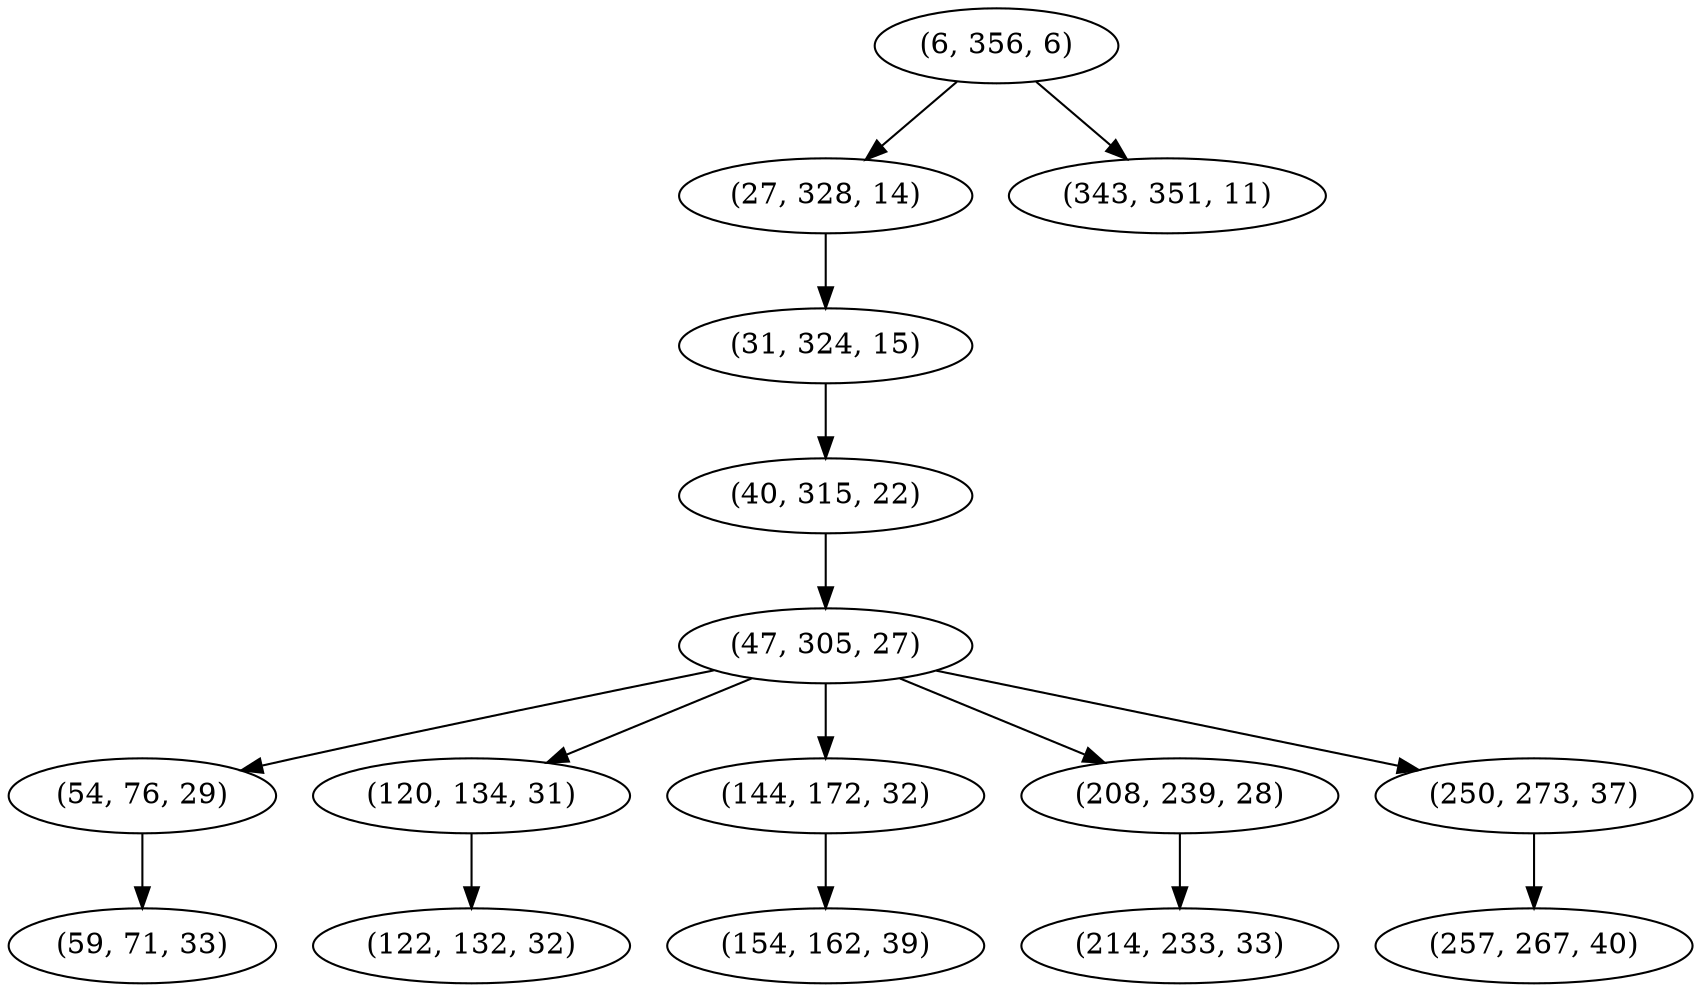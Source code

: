 digraph tree {
    "(6, 356, 6)";
    "(27, 328, 14)";
    "(31, 324, 15)";
    "(40, 315, 22)";
    "(47, 305, 27)";
    "(54, 76, 29)";
    "(59, 71, 33)";
    "(120, 134, 31)";
    "(122, 132, 32)";
    "(144, 172, 32)";
    "(154, 162, 39)";
    "(208, 239, 28)";
    "(214, 233, 33)";
    "(250, 273, 37)";
    "(257, 267, 40)";
    "(343, 351, 11)";
    "(6, 356, 6)" -> "(27, 328, 14)";
    "(6, 356, 6)" -> "(343, 351, 11)";
    "(27, 328, 14)" -> "(31, 324, 15)";
    "(31, 324, 15)" -> "(40, 315, 22)";
    "(40, 315, 22)" -> "(47, 305, 27)";
    "(47, 305, 27)" -> "(54, 76, 29)";
    "(47, 305, 27)" -> "(120, 134, 31)";
    "(47, 305, 27)" -> "(144, 172, 32)";
    "(47, 305, 27)" -> "(208, 239, 28)";
    "(47, 305, 27)" -> "(250, 273, 37)";
    "(54, 76, 29)" -> "(59, 71, 33)";
    "(120, 134, 31)" -> "(122, 132, 32)";
    "(144, 172, 32)" -> "(154, 162, 39)";
    "(208, 239, 28)" -> "(214, 233, 33)";
    "(250, 273, 37)" -> "(257, 267, 40)";
}
